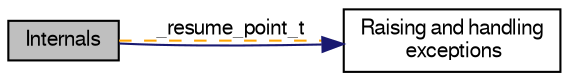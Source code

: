 digraph "Internals"
{
  edge [fontname="FreeSans",fontsize="10",labelfontname="FreeSans",labelfontsize="10"];
  node [fontname="FreeSans",fontsize="10",shape=record];
  rankdir=LR;
  Node0 [label="Internals",height=0.2,width=0.4,color="black", fillcolor="grey75", style="filled" fontcolor="black"];
  Node1 [label="Raising and handling\l exceptions",height=0.2,width=0.4,color="black", fillcolor="white", style="filled",URL="$group__Exceptions.html"];
  Node1->Node0 [shape=plaintext, color="midnightblue", dir="back", style="solid"];
  Node0->Node1 [shape=plaintext, label="_resume_point_t", color="orange", dir="none", style="dashed"];
}
